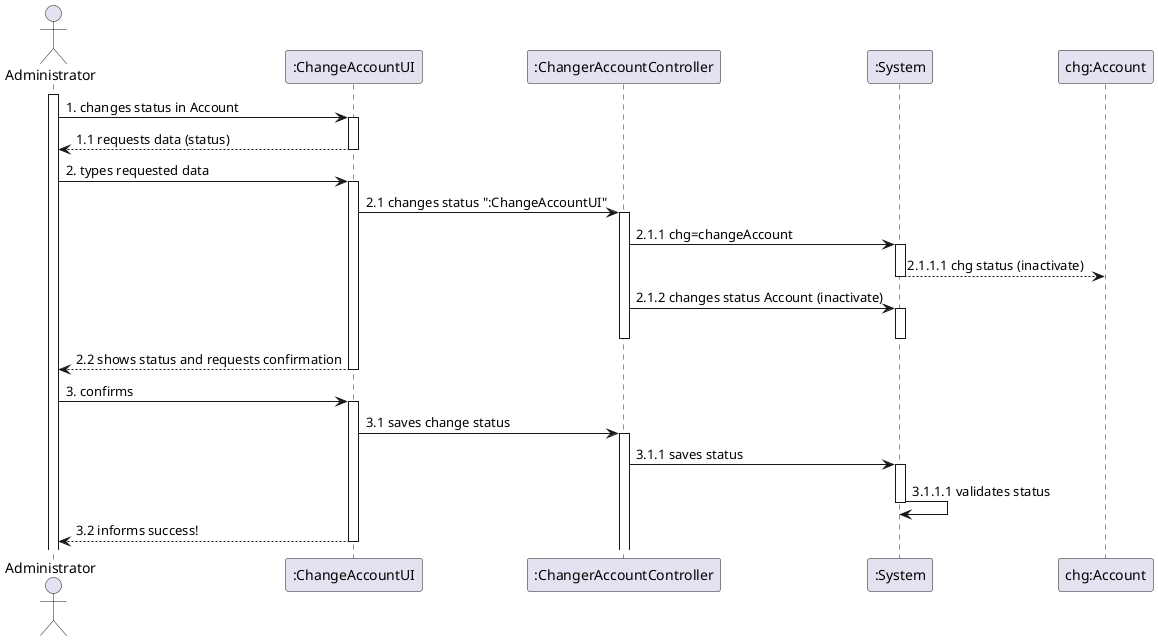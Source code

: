 @startuml
'https://plantuml.com/sequence-diagram


actor "Administrator"
participant ":ChangeAccountUI" as rgui
participant ":ChangerAccountController" as rgc
participant ":System" as System
participant "chg:Account" as Account

activate Administrator
Administrator  -> rgui : 1. changes status in Account
activate rgui
rgui --> Administrator: 1.1 requests data (status)
deactivate rgui
Administrator -> rgui: 2. types requested data
activate rgui
rgui -> rgc: 2.1 changes status ":ChangeAccountUI"
activate rgc
rgc -> System: 2.1.1 chg=changeAccount
activate System
System --> Account: 2.1.1.1 chg status (inactivate)
deactivate System
rgc -> System: 2.1.2 changes status Account (inactivate)
activate System
deactivate rgc
deactivate System
rgui --> Administrator: 2.2 shows status and requests confirmation
deactivate rgui
Administrator -> rgui: 3. confirms
activate rgui
rgui -> rgc: 3.1 saves change status
activate rgc
rgc -> System: 3.1.1 saves status
activate System
System -> System: 3.1.1.1 validates status

deactivate System

rgui --> Administrator: 3.2 informs success!
deactivate rgui





@enduml